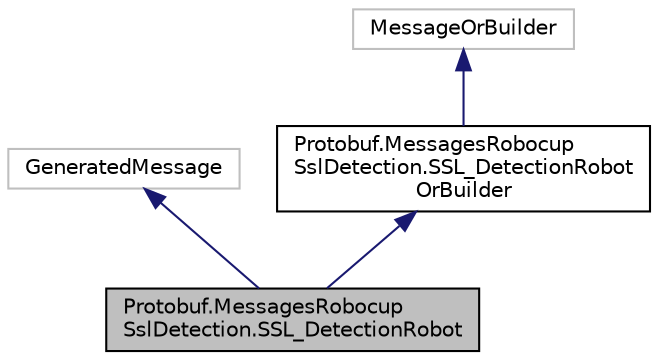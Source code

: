 digraph "Protobuf.MessagesRobocupSslDetection.SSL_DetectionRobot"
{
 // INTERACTIVE_SVG=YES
  edge [fontname="Helvetica",fontsize="10",labelfontname="Helvetica",labelfontsize="10"];
  node [fontname="Helvetica",fontsize="10",shape=record];
  Node1 [label="Protobuf.MessagesRobocup\lSslDetection.SSL_DetectionRobot",height=0.2,width=0.4,color="black", fillcolor="grey75", style="filled", fontcolor="black"];
  Node2 -> Node1 [dir="back",color="midnightblue",fontsize="10",style="solid",fontname="Helvetica"];
  Node2 [label="GeneratedMessage",height=0.2,width=0.4,color="grey75", fillcolor="white", style="filled"];
  Node3 -> Node1 [dir="back",color="midnightblue",fontsize="10",style="solid",fontname="Helvetica"];
  Node3 [label="Protobuf.MessagesRobocup\lSslDetection.SSL_DetectionRobot\lOrBuilder",height=0.2,width=0.4,color="black", fillcolor="white", style="filled",URL="$d0/dab/interface_protobuf_1_1_messages_robocup_ssl_detection_1_1_s_s_l___detection_robot_or_builder.html"];
  Node4 -> Node3 [dir="back",color="midnightblue",fontsize="10",style="solid",fontname="Helvetica"];
  Node4 [label="MessageOrBuilder",height=0.2,width=0.4,color="grey75", fillcolor="white", style="filled"];
}
